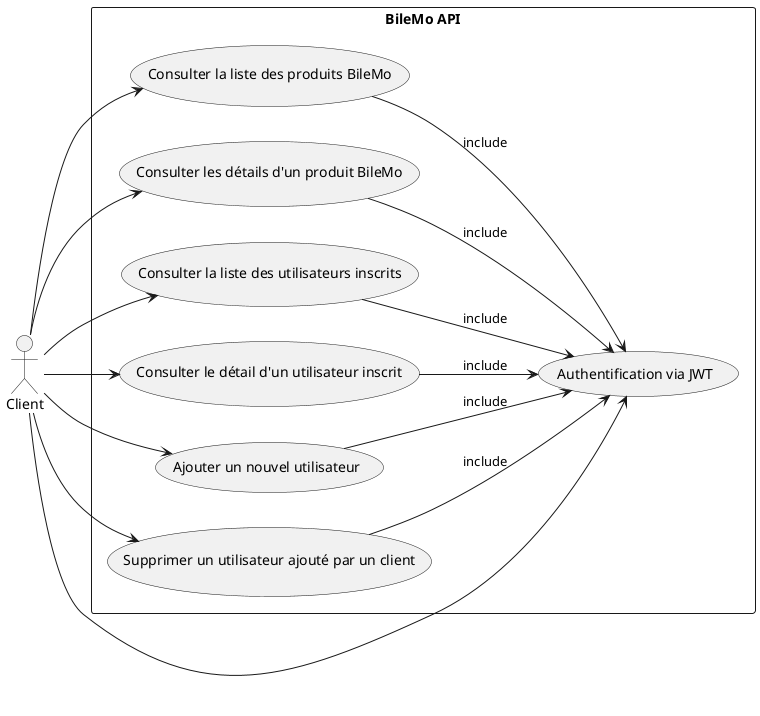 @startuml
left to right direction
skinparam packageStyle rectangle

actor Client

rectangle "BileMo API" {
  usecase "Authentification via JWT" as UC1
  usecase "Consulter la liste des produits BileMo" as UC2
  usecase "Consulter les détails d'un produit BileMo" as UC3
  usecase "Consulter la liste des utilisateurs inscrits" as UC4
  usecase "Consulter le détail d'un utilisateur inscrit" as UC5
  usecase "Ajouter un nouvel utilisateur" as UC6
  usecase "Supprimer un utilisateur ajouté par un client" as UC7

  Client --> UC1
  Client --> UC2
  Client --> UC3
  Client --> UC4
  Client --> UC5
  Client --> UC6
  Client --> UC7

  UC2 --> UC1 : include
  UC3 --> UC1 : include
  UC4 --> UC1 : include
  UC5 --> UC1 : include
  UC6 --> UC1 : include
  UC7 --> UC1 : include
}
@enduml
